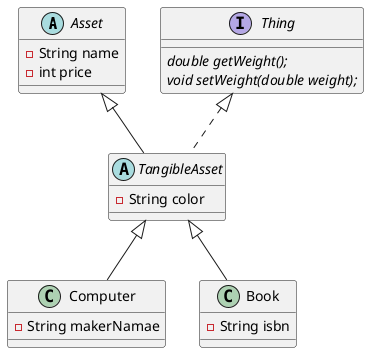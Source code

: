 @startuml
'https://plantuml.com/class-diagram

abstract class Asset{
- String name
- int price

}

interface Thing{
{abstract}double getWeight();
{abstract}void setWeight(double weight);

}

abstract class TangibleAsset extends Asset implements Thing{
- String color

}

class Computer extends TangibleAsset{
- String makerNamae

}

class Book extends TangibleAsset{
- String isbn

}





@enduml